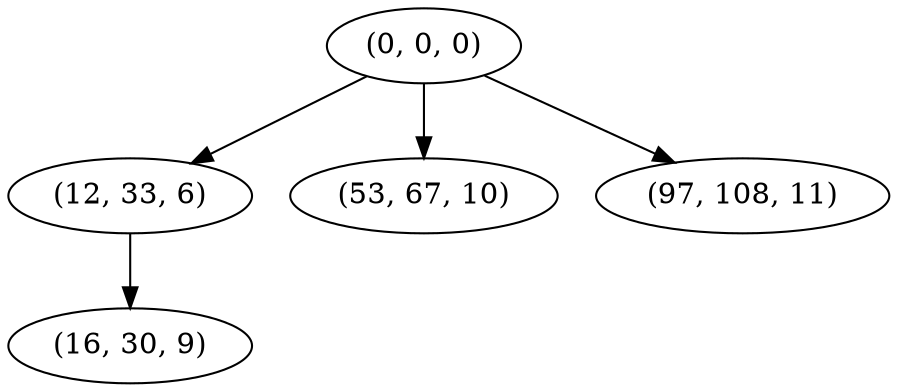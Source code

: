 digraph tree {
    "(0, 0, 0)";
    "(12, 33, 6)";
    "(16, 30, 9)";
    "(53, 67, 10)";
    "(97, 108, 11)";
    "(0, 0, 0)" -> "(12, 33, 6)";
    "(0, 0, 0)" -> "(53, 67, 10)";
    "(0, 0, 0)" -> "(97, 108, 11)";
    "(12, 33, 6)" -> "(16, 30, 9)";
}
